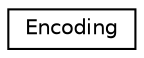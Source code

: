 digraph "Graphical Class Hierarchy"
{
 // LATEX_PDF_SIZE
  edge [fontname="Helvetica",fontsize="10",labelfontname="Helvetica",labelfontsize="10"];
  node [fontname="Helvetica",fontsize="10",shape=record];
  rankdir="LR";
  Node0 [label="Encoding",height=0.2,width=0.4,color="black", fillcolor="white", style="filled",URL="$classrapidjson_1_1_encoding.html",tooltip="Concept for encoding of Unicode characters."];
}
